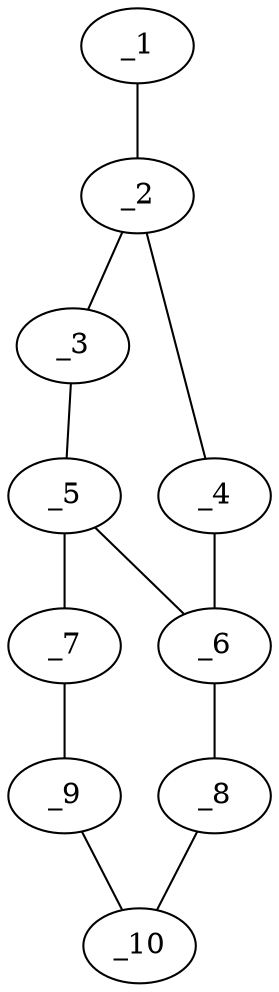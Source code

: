 graph molid379113 {
	_1	 [charge=0,
		chem=7,
		symbol="Cl ",
		x="6.2709",
		y=0];
	_2	 [charge=0,
		chem=6,
		symbol="P  ",
		x="5.2709",
		y=0];
	_1 -- _2	 [valence=1];
	_3	 [charge=0,
		chem=4,
		symbol="N  ",
		x="4.6831",
		y="0.809"];
	_2 -- _3	 [valence=1];
	_4	 [charge=0,
		chem=4,
		symbol="N  ",
		x="4.6831",
		y="-0.809"];
	_2 -- _4	 [valence=1];
	_5	 [charge=0,
		chem=1,
		symbol="C  ",
		x="3.7321",
		y="0.5"];
	_3 -- _5	 [valence=1];
	_6	 [charge=0,
		chem=1,
		symbol="C  ",
		x="3.7321",
		y="-0.5"];
	_4 -- _6	 [valence=1];
	_5 -- _6	 [valence=1];
	_7	 [charge=0,
		chem=1,
		symbol="C  ",
		x="2.866",
		y=1];
	_5 -- _7	 [valence=2];
	_8	 [charge=0,
		chem=4,
		symbol="N  ",
		x="2.866",
		y="-1"];
	_6 -- _8	 [valence=2];
	_9	 [charge=0,
		chem=4,
		symbol="N  ",
		x=2,
		y="0.5"];
	_7 -- _9	 [valence=1];
	_10	 [charge=0,
		chem=1,
		symbol="C  ",
		x=2,
		y="-0.5"];
	_8 -- _10	 [valence=1];
	_9 -- _10	 [valence=2];
}
